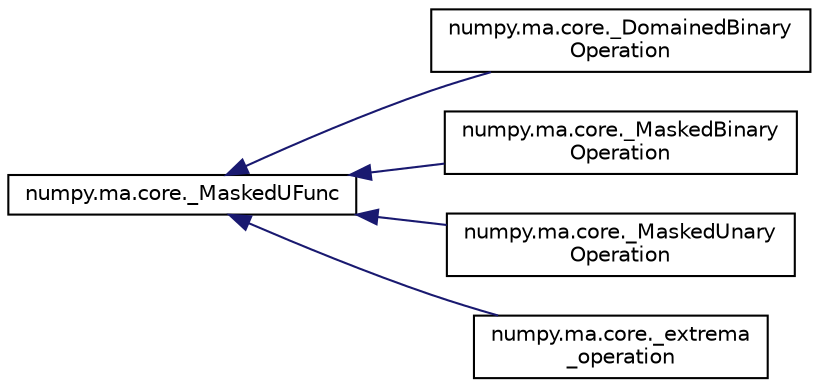 digraph "Graphical Class Hierarchy"
{
 // LATEX_PDF_SIZE
  edge [fontname="Helvetica",fontsize="10",labelfontname="Helvetica",labelfontsize="10"];
  node [fontname="Helvetica",fontsize="10",shape=record];
  rankdir="LR";
  Node0 [label="numpy.ma.core._MaskedUFunc",height=0.2,width=0.4,color="black", fillcolor="white", style="filled",URL="$classnumpy_1_1ma_1_1core_1_1__MaskedUFunc.html",tooltip=" "];
  Node0 -> Node1 [dir="back",color="midnightblue",fontsize="10",style="solid",fontname="Helvetica"];
  Node1 [label="numpy.ma.core._DomainedBinary\lOperation",height=0.2,width=0.4,color="black", fillcolor="white", style="filled",URL="$classnumpy_1_1ma_1_1core_1_1__DomainedBinaryOperation.html",tooltip=" "];
  Node0 -> Node2 [dir="back",color="midnightblue",fontsize="10",style="solid",fontname="Helvetica"];
  Node2 [label="numpy.ma.core._MaskedBinary\lOperation",height=0.2,width=0.4,color="black", fillcolor="white", style="filled",URL="$classnumpy_1_1ma_1_1core_1_1__MaskedBinaryOperation.html",tooltip=" "];
  Node0 -> Node3 [dir="back",color="midnightblue",fontsize="10",style="solid",fontname="Helvetica"];
  Node3 [label="numpy.ma.core._MaskedUnary\lOperation",height=0.2,width=0.4,color="black", fillcolor="white", style="filled",URL="$classnumpy_1_1ma_1_1core_1_1__MaskedUnaryOperation.html",tooltip=" "];
  Node0 -> Node4 [dir="back",color="midnightblue",fontsize="10",style="solid",fontname="Helvetica"];
  Node4 [label="numpy.ma.core._extrema\l_operation",height=0.2,width=0.4,color="black", fillcolor="white", style="filled",URL="$classnumpy_1_1ma_1_1core_1_1__extrema__operation.html",tooltip="Extrema functions #."];
}
